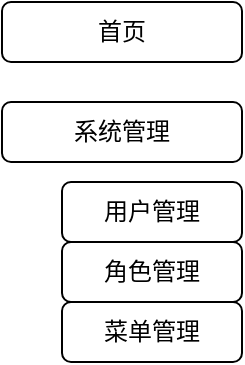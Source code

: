 <mxfile>
    <diagram id="8zuW_gWdr_bBXiv42GYP" name="第 1 页">
        <mxGraphModel dx="627" dy="377" grid="1" gridSize="10" guides="1" tooltips="1" connect="1" arrows="1" fold="1" page="1" pageScale="1" pageWidth="827" pageHeight="1169" math="0" shadow="0">
            <root>
                <mxCell id="0"/>
                <mxCell id="1" parent="0"/>
                <mxCell id="2" value="首页" style="rounded=1;whiteSpace=wrap;html=1;" vertex="1" parent="1">
                    <mxGeometry x="130" y="30" width="120" height="30" as="geometry"/>
                </mxCell>
                <mxCell id="3" value="系统管理" style="rounded=1;whiteSpace=wrap;html=1;" vertex="1" parent="1">
                    <mxGeometry x="130" y="80" width="120" height="30" as="geometry"/>
                </mxCell>
                <mxCell id="4" value="角色管理" style="rounded=1;whiteSpace=wrap;html=1;" vertex="1" parent="1">
                    <mxGeometry x="160" y="150" width="90" height="30" as="geometry"/>
                </mxCell>
                <mxCell id="5" value="用户管理" style="rounded=1;whiteSpace=wrap;html=1;" vertex="1" parent="1">
                    <mxGeometry x="160" y="120" width="90" height="30" as="geometry"/>
                </mxCell>
                <mxCell id="6" value="菜单管理" style="rounded=1;whiteSpace=wrap;html=1;" vertex="1" parent="1">
                    <mxGeometry x="160" y="180" width="90" height="30" as="geometry"/>
                </mxCell>
            </root>
        </mxGraphModel>
    </diagram>
</mxfile>